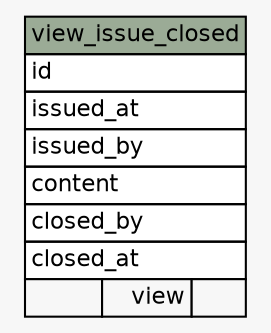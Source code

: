 // dot 2.38.0 on Linux 3.19.0-18-generic
// SchemaSpy rev 590
digraph "view_issue_closed" {
  graph [
    rankdir="RL"
    bgcolor="#f7f7f7"
    nodesep="0.18"
    ranksep="0.46"
    fontname="Helvetica"
    fontsize="11"
  ];
  node [
    fontname="Helvetica"
    fontsize="11"
    shape="plaintext"
  ];
  edge [
    arrowsize="0.8"
  ];
  "view_issue_closed" [
    label=<
    <TABLE BORDER="0" CELLBORDER="1" CELLSPACING="0" BGCOLOR="#ffffff">
      <TR><TD COLSPAN="3" BGCOLOR="#9bab96" ALIGN="CENTER">view_issue_closed</TD></TR>
      <TR><TD PORT="id" COLSPAN="3" ALIGN="LEFT">id</TD></TR>
      <TR><TD PORT="issued_at" COLSPAN="3" ALIGN="LEFT">issued_at</TD></TR>
      <TR><TD PORT="issued_by" COLSPAN="3" ALIGN="LEFT">issued_by</TD></TR>
      <TR><TD PORT="content" COLSPAN="3" ALIGN="LEFT">content</TD></TR>
      <TR><TD PORT="closed_by" COLSPAN="3" ALIGN="LEFT">closed_by</TD></TR>
      <TR><TD PORT="closed_at" COLSPAN="3" ALIGN="LEFT">closed_at</TD></TR>
      <TR><TD ALIGN="LEFT" BGCOLOR="#f7f7f7">  </TD><TD ALIGN="RIGHT" BGCOLOR="#f7f7f7">view</TD><TD ALIGN="RIGHT" BGCOLOR="#f7f7f7">  </TD></TR>
    </TABLE>>
    URL="tables/view_issue_closed.html"
    tooltip="view_issue_closed"
  ];
}
